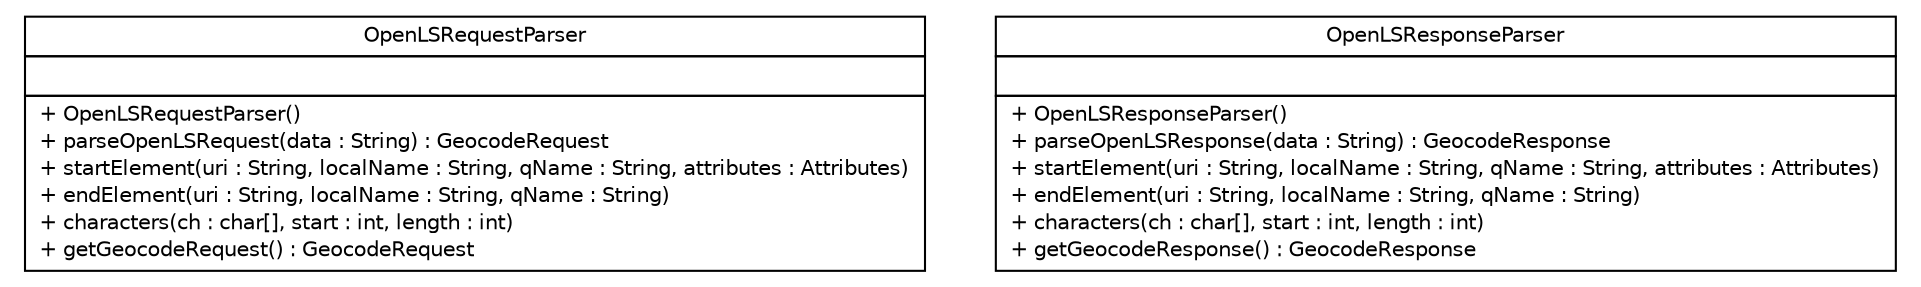 #!/usr/local/bin/dot
#
# Class diagram 
# Generated by UMLGraph version R5_6-24-gf6e263 (http://www.umlgraph.org/)
#

digraph G {
	edge [fontname="Helvetica",fontsize=10,labelfontname="Helvetica",labelfontsize=10];
	node [fontname="Helvetica",fontsize=10,shape=plaintext];
	nodesep=0.25;
	ranksep=0.5;
	// nl.geozet.openls.parser.OpenLSRequestParser
	c0 [label=<<table title="nl.geozet.openls.parser.OpenLSRequestParser" border="0" cellborder="1" cellspacing="0" cellpadding="2" port="p" href="./OpenLSRequestParser.html">
		<tr><td><table border="0" cellspacing="0" cellpadding="1">
<tr><td align="center" balign="center"> OpenLSRequestParser </td></tr>
		</table></td></tr>
		<tr><td><table border="0" cellspacing="0" cellpadding="1">
<tr><td align="left" balign="left">  </td></tr>
		</table></td></tr>
		<tr><td><table border="0" cellspacing="0" cellpadding="1">
<tr><td align="left" balign="left"> + OpenLSRequestParser() </td></tr>
<tr><td align="left" balign="left"> + parseOpenLSRequest(data : String) : GeocodeRequest </td></tr>
<tr><td align="left" balign="left"> + startElement(uri : String, localName : String, qName : String, attributes : Attributes) </td></tr>
<tr><td align="left" balign="left"> + endElement(uri : String, localName : String, qName : String) </td></tr>
<tr><td align="left" balign="left"> + characters(ch : char[], start : int, length : int) </td></tr>
<tr><td align="left" balign="left"> + getGeocodeRequest() : GeocodeRequest </td></tr>
		</table></td></tr>
		</table>>, URL="./OpenLSRequestParser.html", fontname="Helvetica", fontcolor="black", fontsize=10.0];
	// nl.geozet.openls.parser.OpenLSResponseParser
	c1 [label=<<table title="nl.geozet.openls.parser.OpenLSResponseParser" border="0" cellborder="1" cellspacing="0" cellpadding="2" port="p" href="./OpenLSResponseParser.html">
		<tr><td><table border="0" cellspacing="0" cellpadding="1">
<tr><td align="center" balign="center"> OpenLSResponseParser </td></tr>
		</table></td></tr>
		<tr><td><table border="0" cellspacing="0" cellpadding="1">
<tr><td align="left" balign="left">  </td></tr>
		</table></td></tr>
		<tr><td><table border="0" cellspacing="0" cellpadding="1">
<tr><td align="left" balign="left"> + OpenLSResponseParser() </td></tr>
<tr><td align="left" balign="left"> + parseOpenLSResponse(data : String) : GeocodeResponse </td></tr>
<tr><td align="left" balign="left"> + startElement(uri : String, localName : String, qName : String, attributes : Attributes) </td></tr>
<tr><td align="left" balign="left"> + endElement(uri : String, localName : String, qName : String) </td></tr>
<tr><td align="left" balign="left"> + characters(ch : char[], start : int, length : int) </td></tr>
<tr><td align="left" balign="left"> + getGeocodeResponse() : GeocodeResponse </td></tr>
		</table></td></tr>
		</table>>, URL="./OpenLSResponseParser.html", fontname="Helvetica", fontcolor="black", fontsize=10.0];
}

